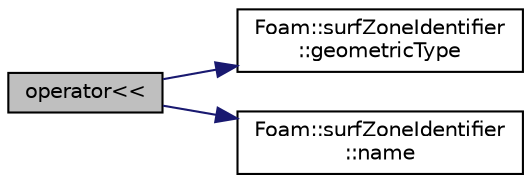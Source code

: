 digraph "operator&lt;&lt;"
{
  bgcolor="transparent";
  edge [fontname="Helvetica",fontsize="10",labelfontname="Helvetica",labelfontsize="10"];
  node [fontname="Helvetica",fontsize="10",shape=record];
  rankdir="LR";
  Node1 [label="operator\<\<",height=0.2,width=0.4,color="black", fillcolor="grey75", style="filled" fontcolor="black"];
  Node1 -> Node2 [color="midnightblue",fontsize="10",style="solid",fontname="Helvetica"];
  Node2 [label="Foam::surfZoneIdentifier\l::geometricType",height=0.2,width=0.4,color="black",URL="$classFoam_1_1surfZoneIdentifier.html#a64f803fffe9d66ed1c09910762888bd4",tooltip="Return the geometric type of the patch/zone. "];
  Node1 -> Node3 [color="midnightblue",fontsize="10",style="solid",fontname="Helvetica"];
  Node3 [label="Foam::surfZoneIdentifier\l::name",height=0.2,width=0.4,color="black",URL="$classFoam_1_1surfZoneIdentifier.html#a75b72488d2e82151b025744974919d5d",tooltip="Return name. "];
}
